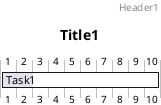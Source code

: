 @startgantt

Title Title1

Header Header1

projectscale daily


[Task1] as [t1] lasts 10 days

[t1] is 20% completed



@endgantt